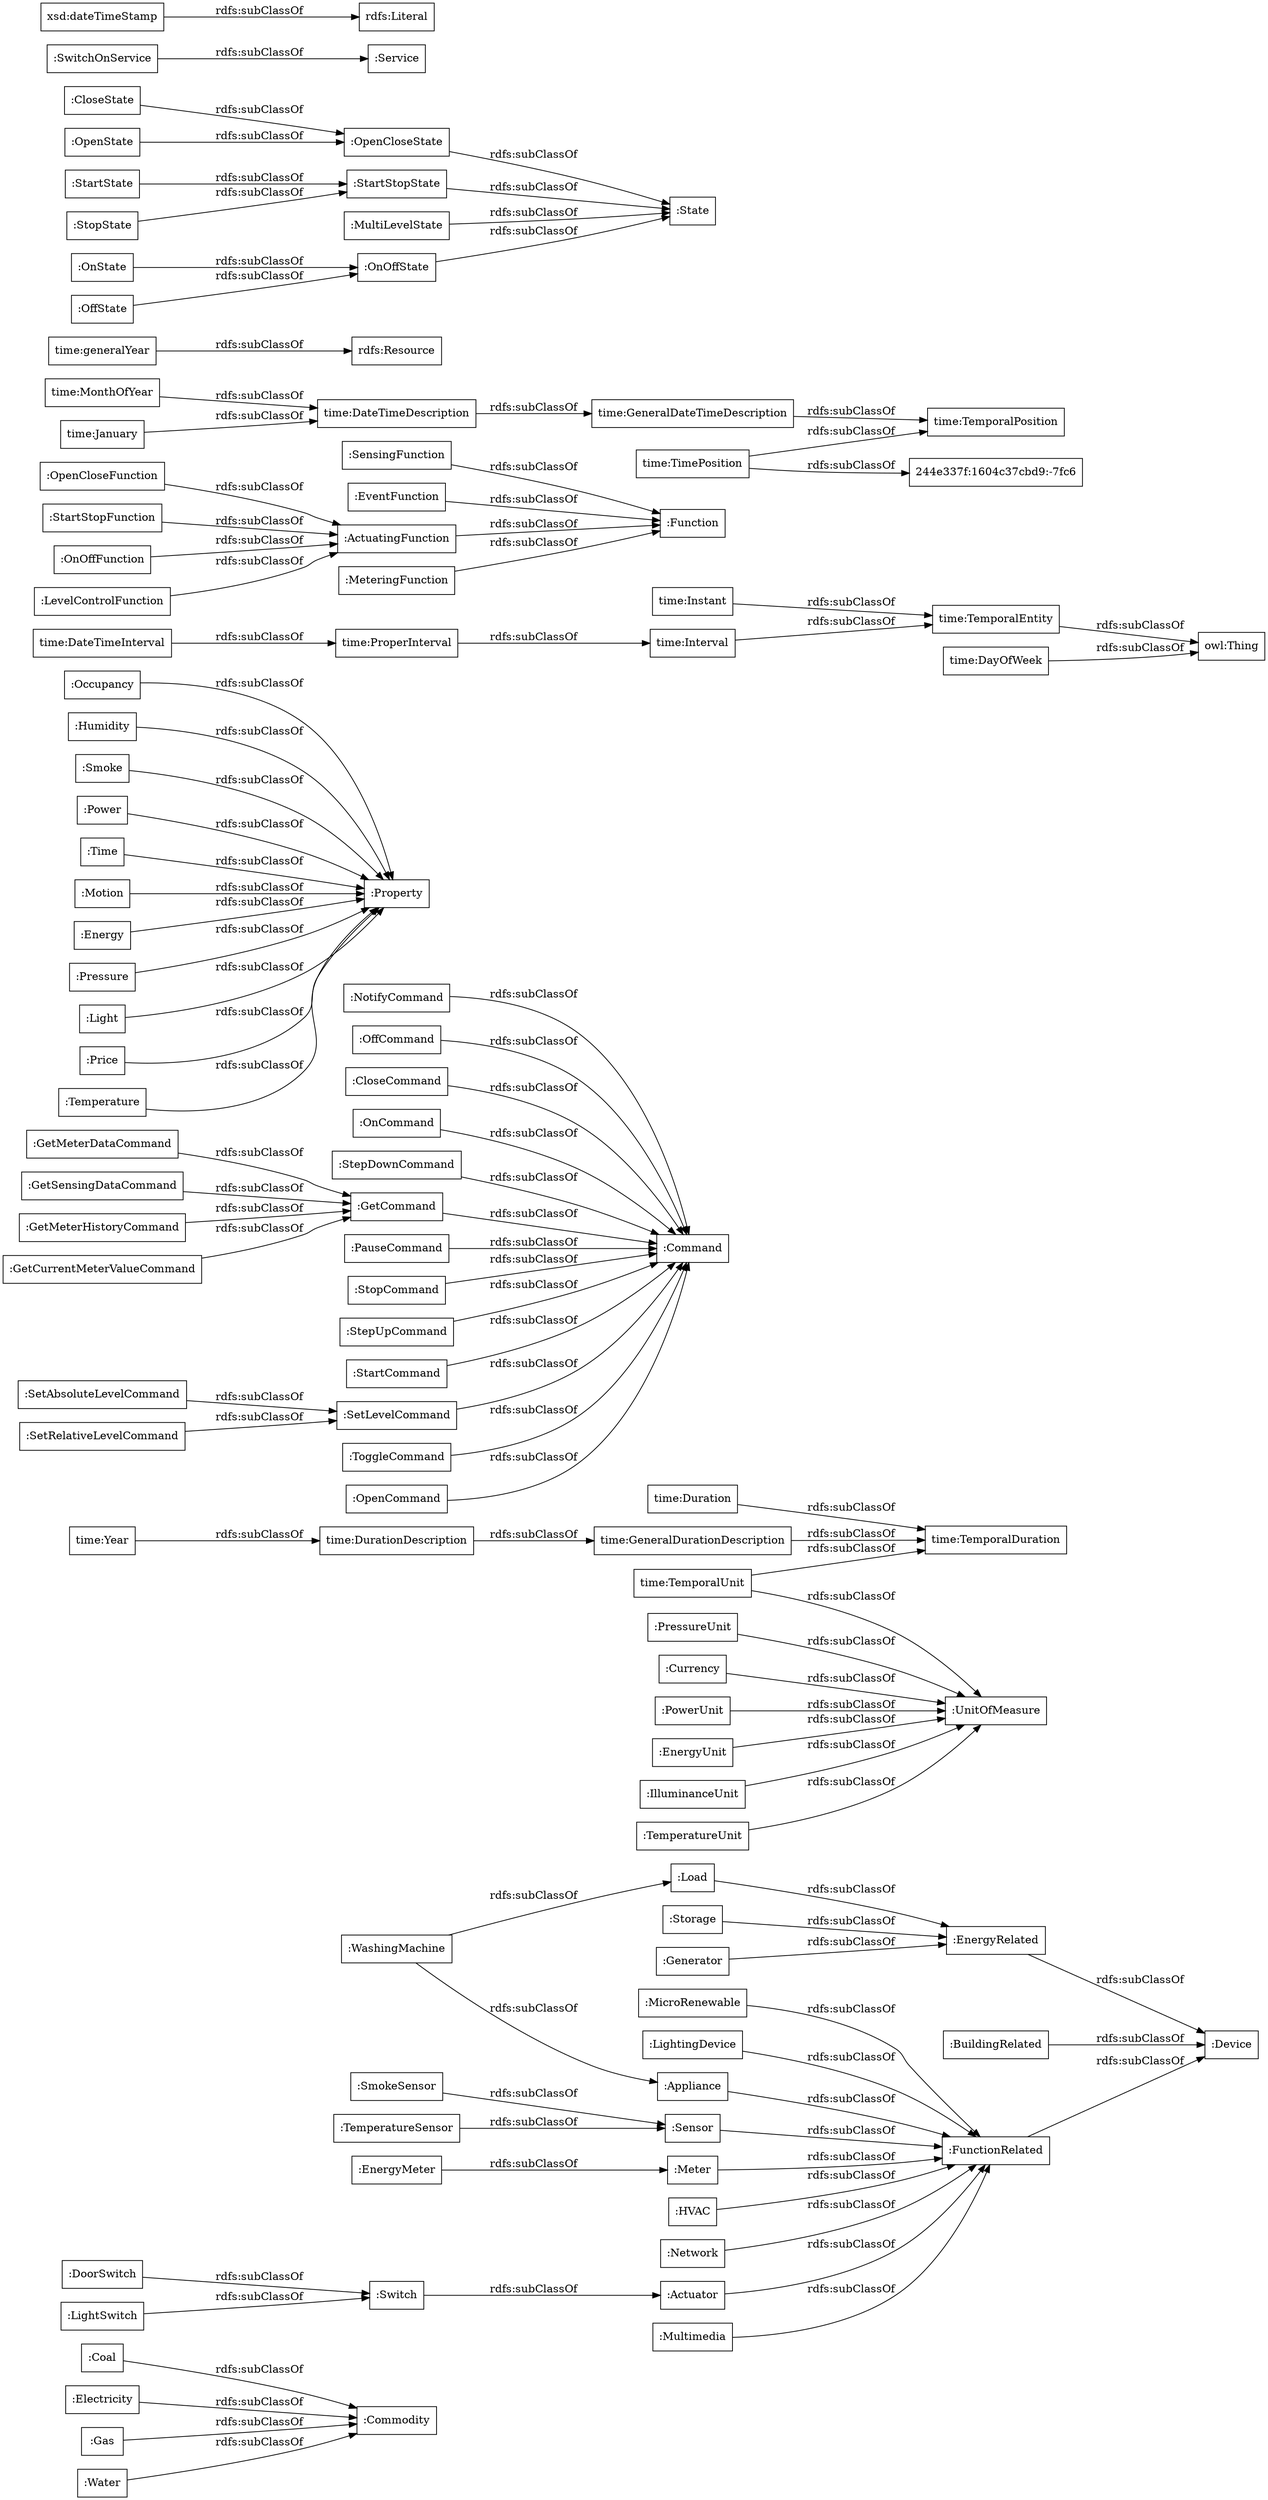 digraph ar2dtool_diagram { 
rankdir=LR;
size="1000"
node [shape = rectangle, color="black"]; ":Commodity" ":MicroRenewable" "time:Duration" ":NotifyCommand" ":OffCommand" ":CloseCommand" ":Occupancy" ":Coal" ":DoorSwitch" ":HVAC" "time:TemporalDuration" ":OnCommand" ":SetAbsoluteLevelCommand" "time:Instant" ":SensingFunction" "time:MonthOfYear" "time:GeneralDurationDescription" "time:DayOfWeek" ":StepDownCommand" ":GetCommand" "time:generalYear" "time:ProperInterval" "time:TimePosition" "244e337f:1604c37cbd9:-7fc6" ":StartState" ":GetMeterDataCommand" ":OpenCloseFunction" ":Load" ":GetSensingDataCommand" ":Electricity" "time:TemporalPosition" ":PauseCommand" ":PressureUnit" ":CloseState" ":BuildingRelated" ":Humidity" ":Command" ":Network" ":StartStopFunction" ":SetRelativeLevelCommand" ":StopState" ":StopCommand" ":Smoke" ":GetMeterHistoryCommand" ":Power" "time:Year" ":Currency" ":OffState" ":GetCurrentMeterValueCommand" ":Appliance" "time:GeneralDateTimeDescription" ":StepUpCommand" ":Time" ":StartCommand" ":Motion" ":Energy" ":SwitchOnService" ":Device" ":EnergyMeter" "time:January" ":Actuator" "rdfs:Resource" ":WashingMachine" ":Multimedia" ":UnitOfMeasure" ":Pressure" "time:TemporalUnit" ":FunctionRelated" ":LightingDevice" ":OnOffFunction" ":LightSwitch" "time:DurationDescription" ":SetLevelCommand" ":Service" ":Storage" ":Light" "time:DateTimeInterval" "time:DateTimeDescription" ":Function" ":OpenCloseState" "time:Interval" ":PowerUnit" ":MultiLevelState" ":EnergyUnit" "time:TemporalEntity" ":IlluminanceUnit" ":Gas" ":Price" ":EventFunction" ":Switch" ":EnergyRelated" ":StartStopState" ":State" ":SmokeSensor" ":Water" ":LevelControlFunction" "xsd:dateTimeStamp" ":Sensor" ":Property" ":ActuatingFunction" ":Temperature" ":ToggleCommand" ":OpenCommand" ":OnOffState" ":Meter" ":OpenState" ":MeteringFunction" ":TemperatureUnit" ":OnState" ":Generator" ":TemperatureSensor" ; /*classes style*/
	"time:DateTimeDescription" -> "time:GeneralDateTimeDescription" [ label = "rdfs:subClassOf" ];
	":OnOffFunction" -> ":ActuatingFunction" [ label = "rdfs:subClassOf" ];
	":Price" -> ":Property" [ label = "rdfs:subClassOf" ];
	":SmokeSensor" -> ":Sensor" [ label = "rdfs:subClassOf" ];
	":GetMeterDataCommand" -> ":GetCommand" [ label = "rdfs:subClassOf" ];
	":OpenCloseState" -> ":State" [ label = "rdfs:subClassOf" ];
	":HVAC" -> ":FunctionRelated" [ label = "rdfs:subClassOf" ];
	":OnCommand" -> ":Command" [ label = "rdfs:subClassOf" ];
	":PressureUnit" -> ":UnitOfMeasure" [ label = "rdfs:subClassOf" ];
	"time:Instant" -> "time:TemporalEntity" [ label = "rdfs:subClassOf" ];
	":OffState" -> ":OnOffState" [ label = "rdfs:subClassOf" ];
	":Pressure" -> ":Property" [ label = "rdfs:subClassOf" ];
	":StartCommand" -> ":Command" [ label = "rdfs:subClassOf" ];
	":Energy" -> ":Property" [ label = "rdfs:subClassOf" ];
	":TemperatureSensor" -> ":Sensor" [ label = "rdfs:subClassOf" ];
	":Water" -> ":Commodity" [ label = "rdfs:subClassOf" ];
	":SwitchOnService" -> ":Service" [ label = "rdfs:subClassOf" ];
	":Humidity" -> ":Property" [ label = "rdfs:subClassOf" ];
	":Time" -> ":Property" [ label = "rdfs:subClassOf" ];
	":OffCommand" -> ":Command" [ label = "rdfs:subClassOf" ];
	":StartState" -> ":StartStopState" [ label = "rdfs:subClassOf" ];
	":MeteringFunction" -> ":Function" [ label = "rdfs:subClassOf" ];
	":StartStopState" -> ":State" [ label = "rdfs:subClassOf" ];
	"time:ProperInterval" -> "time:Interval" [ label = "rdfs:subClassOf" ];
	":Temperature" -> ":Property" [ label = "rdfs:subClassOf" ];
	":Generator" -> ":EnergyRelated" [ label = "rdfs:subClassOf" ];
	":MicroRenewable" -> ":FunctionRelated" [ label = "rdfs:subClassOf" ];
	":Appliance" -> ":FunctionRelated" [ label = "rdfs:subClassOf" ];
	":GetMeterHistoryCommand" -> ":GetCommand" [ label = "rdfs:subClassOf" ];
	":MultiLevelState" -> ":State" [ label = "rdfs:subClassOf" ];
	":TemperatureUnit" -> ":UnitOfMeasure" [ label = "rdfs:subClassOf" ];
	"time:MonthOfYear" -> "time:DateTimeDescription" [ label = "rdfs:subClassOf" ];
	":Gas" -> ":Commodity" [ label = "rdfs:subClassOf" ];
	":OpenState" -> ":OpenCloseState" [ label = "rdfs:subClassOf" ];
	":LightingDevice" -> ":FunctionRelated" [ label = "rdfs:subClassOf" ];
	":DoorSwitch" -> ":Switch" [ label = "rdfs:subClassOf" ];
	":EnergyRelated" -> ":Device" [ label = "rdfs:subClassOf" ];
	":StopCommand" -> ":Command" [ label = "rdfs:subClassOf" ];
	":GetCurrentMeterValueCommand" -> ":GetCommand" [ label = "rdfs:subClassOf" ];
	":Load" -> ":EnergyRelated" [ label = "rdfs:subClassOf" ];
	"time:Duration" -> "time:TemporalDuration" [ label = "rdfs:subClassOf" ];
	":NotifyCommand" -> ":Command" [ label = "rdfs:subClassOf" ];
	":SetAbsoluteLevelCommand" -> ":SetLevelCommand" [ label = "rdfs:subClassOf" ];
	":GetCommand" -> ":Command" [ label = "rdfs:subClassOf" ];
	":CloseCommand" -> ":Command" [ label = "rdfs:subClassOf" ];
	":StopState" -> ":StartStopState" [ label = "rdfs:subClassOf" ];
	":Smoke" -> ":Property" [ label = "rdfs:subClassOf" ];
	":LevelControlFunction" -> ":ActuatingFunction" [ label = "rdfs:subClassOf" ];
	":Switch" -> ":Actuator" [ label = "rdfs:subClassOf" ];
	":SetLevelCommand" -> ":Command" [ label = "rdfs:subClassOf" ];
	":PauseCommand" -> ":Command" [ label = "rdfs:subClassOf" ];
	":PowerUnit" -> ":UnitOfMeasure" [ label = "rdfs:subClassOf" ];
	":Occupancy" -> ":Property" [ label = "rdfs:subClassOf" ];
	":ToggleCommand" -> ":Command" [ label = "rdfs:subClassOf" ];
	":StepDownCommand" -> ":Command" [ label = "rdfs:subClassOf" ];
	"time:TimePosition" -> "244e337f:1604c37cbd9:-7fc6" [ label = "rdfs:subClassOf" ];
	"time:TimePosition" -> "time:TemporalPosition" [ label = "rdfs:subClassOf" ];
	":Multimedia" -> ":FunctionRelated" [ label = "rdfs:subClassOf" ];
	"time:TemporalEntity" -> "owl:Thing" [ label = "rdfs:subClassOf" ];
	":OpenCloseFunction" -> ":ActuatingFunction" [ label = "rdfs:subClassOf" ];
	":WashingMachine" -> ":Load" [ label = "rdfs:subClassOf" ];
	":WashingMachine" -> ":Appliance" [ label = "rdfs:subClassOf" ];
	":Meter" -> ":FunctionRelated" [ label = "rdfs:subClassOf" ];
	":OnState" -> ":OnOffState" [ label = "rdfs:subClassOf" ];
	":OpenCommand" -> ":Command" [ label = "rdfs:subClassOf" ];
	":SensingFunction" -> ":Function" [ label = "rdfs:subClassOf" ];
	":Power" -> ":Property" [ label = "rdfs:subClassOf" ];
	"time:GeneralDurationDescription" -> "time:TemporalDuration" [ label = "rdfs:subClassOf" ];
	":Currency" -> ":UnitOfMeasure" [ label = "rdfs:subClassOf" ];
	":SetRelativeLevelCommand" -> ":SetLevelCommand" [ label = "rdfs:subClassOf" ];
	"time:DateTimeInterval" -> "time:ProperInterval" [ label = "rdfs:subClassOf" ];
	":FunctionRelated" -> ":Device" [ label = "rdfs:subClassOf" ];
	":StepUpCommand" -> ":Command" [ label = "rdfs:subClassOf" ];
	":Coal" -> ":Commodity" [ label = "rdfs:subClassOf" ];
	":Electricity" -> ":Commodity" [ label = "rdfs:subClassOf" ];
	":EventFunction" -> ":Function" [ label = "rdfs:subClassOf" ];
	":BuildingRelated" -> ":Device" [ label = "rdfs:subClassOf" ];
	":StartStopFunction" -> ":ActuatingFunction" [ label = "rdfs:subClassOf" ];
	":GetSensingDataCommand" -> ":GetCommand" [ label = "rdfs:subClassOf" ];
	"time:Interval" -> "time:TemporalEntity" [ label = "rdfs:subClassOf" ];
	"time:GeneralDateTimeDescription" -> "time:TemporalPosition" [ label = "rdfs:subClassOf" ];
	"time:January" -> "time:DateTimeDescription" [ label = "rdfs:subClassOf" ];
	":ActuatingFunction" -> ":Function" [ label = "rdfs:subClassOf" ];
	":Motion" -> ":Property" [ label = "rdfs:subClassOf" ];
	":Storage" -> ":EnergyRelated" [ label = "rdfs:subClassOf" ];
	":Network" -> ":FunctionRelated" [ label = "rdfs:subClassOf" ];
	"time:DayOfWeek" -> "owl:Thing" [ label = "rdfs:subClassOf" ];
	":Sensor" -> ":FunctionRelated" [ label = "rdfs:subClassOf" ];
	":Light" -> ":Property" [ label = "rdfs:subClassOf" ];
	"time:Year" -> "time:DurationDescription" [ label = "rdfs:subClassOf" ];
	"time:DurationDescription" -> "time:GeneralDurationDescription" [ label = "rdfs:subClassOf" ];
	"time:generalYear" -> "rdfs:Resource" [ label = "rdfs:subClassOf" ];
	"time:TemporalUnit" -> ":UnitOfMeasure" [ label = "rdfs:subClassOf" ];
	"time:TemporalUnit" -> "time:TemporalDuration" [ label = "rdfs:subClassOf" ];
	":EnergyMeter" -> ":Meter" [ label = "rdfs:subClassOf" ];
	":Actuator" -> ":FunctionRelated" [ label = "rdfs:subClassOf" ];
	":IlluminanceUnit" -> ":UnitOfMeasure" [ label = "rdfs:subClassOf" ];
	":CloseState" -> ":OpenCloseState" [ label = "rdfs:subClassOf" ];
	":OnOffState" -> ":State" [ label = "rdfs:subClassOf" ];
	"xsd:dateTimeStamp" -> "rdfs:Literal" [ label = "rdfs:subClassOf" ];
	":EnergyUnit" -> ":UnitOfMeasure" [ label = "rdfs:subClassOf" ];
	":LightSwitch" -> ":Switch" [ label = "rdfs:subClassOf" ];

}
